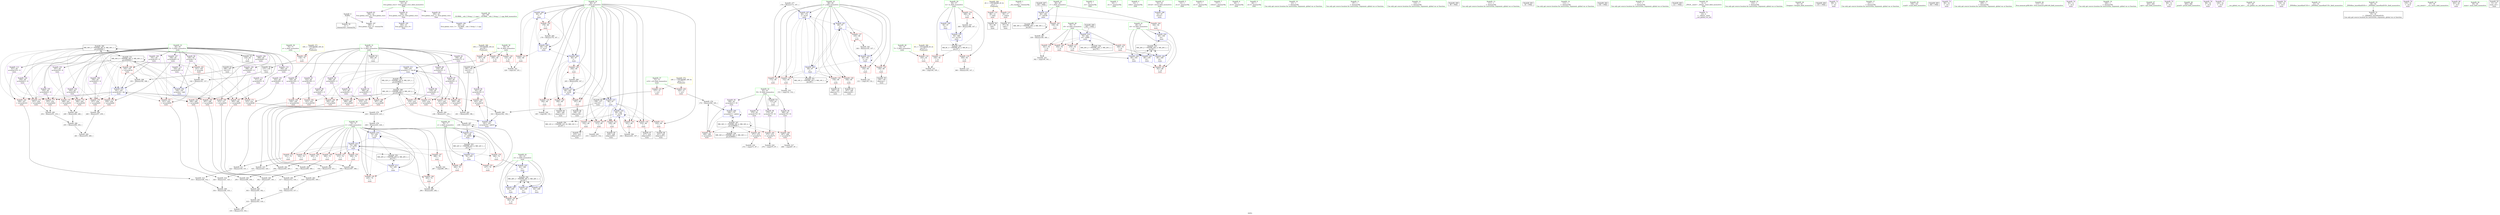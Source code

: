 digraph "SVFG" {
	label="SVFG";

	Node0x555be4233d40 [shape=record,color=grey,label="{NodeID: 0\nNullPtr}"];
	Node0x555be4233d40 -> Node0x555be425a7b0[style=solid];
	Node0x555be4233d40 -> Node0x555be425d240[style=solid];
	Node0x555be4283690 [shape=record,color=black,label="{NodeID: 360\nMR_36V_2 = PHI(MR_36V_6, MR_36V_1, )\npts\{650000 \}\n}"];
	Node0x555be4283690 -> Node0x555be4261870[style=dashed];
	Node0x555be4283690 -> Node0x555be4261ae0[style=dashed];
	Node0x555be4283690 -> Node0x555be4261d50[style=dashed];
	Node0x555be4283690 -> Node0x555be4261e20[style=dashed];
	Node0x555be4283690 -> Node0x555be4261ef0[style=dashed];
	Node0x555be4283690 -> Node0x555be4261fc0[style=dashed];
	Node0x555be4283690 -> Node0x555be4262090[style=dashed];
	Node0x555be4283690 -> Node0x555be4262160[style=dashed];
	Node0x555be4283690 -> Node0x555be42624a0[style=dashed];
	Node0x555be4283690 -> Node0x555be4262640[style=dashed];
	Node0x555be4283690 -> Node0x555be42627e0[style=dashed];
	Node0x555be4283690 -> Node0x555be4262980[style=dashed];
	Node0x555be4283690 -> Node0x555be4262b20[style=dashed];
	Node0x555be4283690 -> Node0x555be425cea0[style=dashed];
	Node0x555be4283690 -> Node0x555be425dd00[style=dashed];
	Node0x555be4283690 -> Node0x555be427a190[style=dashed];
	Node0x555be4283690 -> Node0x555be4283690[style=dashed];
	Node0x555be4269050 [shape=record,color=grey,label="{NodeID: 277\n174 = Binary(173, 147, )\n}"];
	Node0x555be4269050 -> Node0x555be425da90[style=solid];
	Node0x555be425cf70 [shape=record,color=red,label="{NodeID: 194\n330\<--329\n\<--arrayidx104\nmain\n}"];
	Node0x555be425cf70 -> Node0x555be426c350[style=solid];
	Node0x555be425a220 [shape=record,color=purple,label="{NodeID: 111\n311\<--64\narrayidx93\<--X\nmain\n}"];
	Node0x555be425a220 -> Node0x555be4262980[style=solid];
	Node0x555be4238b30 [shape=record,color=green,label="{NodeID: 28\n54\<--55\nT\<--T_field_insensitive\nmain\n}"];
	Node0x555be4238b30 -> Node0x555be425ee30[style=solid];
	Node0x555be426ba50 [shape=record,color=grey,label="{NodeID: 305\n302 = Binary(297, 301, )\n}"];
	Node0x555be426ba50 -> Node0x555be4269650[style=solid];
	Node0x555be425e6c0 [shape=record,color=blue,label="{NodeID: 222\n74\<--284\nt\<--div77\nmain\n}"];
	Node0x555be425e6c0 -> Node0x555be4260760[style=dashed];
	Node0x555be425e6c0 -> Node0x555be4260830[style=dashed];
	Node0x555be425e6c0 -> Node0x555be4260900[style=dashed];
	Node0x555be425e6c0 -> Node0x555be42609d0[style=dashed];
	Node0x555be425e6c0 -> Node0x555be4260aa0[style=dashed];
	Node0x555be425e6c0 -> Node0x555be4260b70[style=dashed];
	Node0x555be425e6c0 -> Node0x555be4260c40[style=dashed];
	Node0x555be425e6c0 -> Node0x555be4260d10[style=dashed];
	Node0x555be425e6c0 -> Node0x555be4280e90[style=dashed];
	Node0x555be42600e0 [shape=record,color=red,label="{NodeID: 139\n159\<--68\n\<--j\nmain\n}"];
	Node0x555be42600e0 -> Node0x555be425b0d0[style=solid];
	Node0x555be425acc0 [shape=record,color=black,label="{NodeID: 56\n91\<--88\ncall\<--\nmain\n}"];
	Node0x555be42617a0 [shape=record,color=red,label="{NodeID: 167\n169\<--168\n\<--arrayidx21\nmain\n}"];
	Node0x555be42617a0 -> Node0x555be4268ed0[style=solid];
	Node0x555be425c410 [shape=record,color=purple,label="{NodeID: 84\n161\<--60\narrayidx18\<--V\nmain\n}"];
	Node0x555be425c410 -> Node0x555be42616d0[style=solid];
	Node0x555be425c410 -> Node0x555be425d8f0[style=solid];
	Node0x555be4237fb0 [shape=record,color=green,label="{NodeID: 1\n7\<--1\n__dso_handle\<--dummyObj\nGlob }"];
	Node0x555be42691d0 [shape=record,color=grey,label="{NodeID: 278\n226 = Binary(225, 224, )\n}"];
	Node0x555be42691d0 -> Node0x555be425e1e0[style=solid];
	Node0x555be425d040 [shape=record,color=blue,label="{NodeID: 195\n394\<--23\nllvm.global_ctors_0\<--\nGlob }"];
	Node0x555be425a2f0 [shape=record,color=purple,label="{NodeID: 112\n320\<--64\narrayidx99\<--X\nmain\n}"];
	Node0x555be425a2f0 -> Node0x555be4262b20[style=solid];
	Node0x555be4238c00 [shape=record,color=green,label="{NodeID: 29\n56\<--57\nts\<--ts_field_insensitive\nmain\n}"];
	Node0x555be4238c00 -> Node0x555be425ef00[style=solid];
	Node0x555be4238c00 -> Node0x555be425efd0[style=solid];
	Node0x555be4238c00 -> Node0x555be425f0a0[style=solid];
	Node0x555be4238c00 -> Node0x555be425d410[style=solid];
	Node0x555be4238c00 -> Node0x555be425ed40[style=solid];
	Node0x555be426bbd0 [shape=record,color=grey,label="{NodeID: 306\n242 = Binary(241, 147, )\n}"];
	Node0x555be426bbd0 -> Node0x555be425e380[style=solid];
	Node0x555be425e790 [shape=record,color=blue,label="{NodeID: 223\n84\<--336\nr\<--call109\nmain\n}"];
	Node0x555be425e790 -> Node0x555be4261460[style=dashed];
	Node0x555be425e790 -> Node0x555be4261530[style=dashed];
	Node0x555be425e790 -> Node0x555be4282790[style=dashed];
	Node0x555be42601b0 [shape=record,color=red,label="{NodeID: 140\n166\<--68\n\<--j\nmain\n}"];
	Node0x555be42601b0 -> Node0x555be425b1a0[style=solid];
	Node0x555be425ad90 [shape=record,color=black,label="{NodeID: 57\n97\<--94\ncall1\<--\nmain\n}"];
	Node0x555be4261870 [shape=record,color=red,label="{NodeID: 168\n192\<--191\n\<--arrayidx34\nmain\n}"];
	Node0x555be4261870 -> Node0x555be426bed0[style=solid];
	Node0x555be425c4e0 [shape=record,color=purple,label="{NodeID: 85\n199\<--60\narrayidx37\<--V\nmain\n}"];
	Node0x555be425c4e0 -> Node0x555be4261940[style=solid];
	Node0x555be425c4e0 -> Node0x555be425ddd0[style=solid];
	Node0x555be4233c20 [shape=record,color=green,label="{NodeID: 2\n8\<--1\n.str\<--dummyObj\nGlob }"];
	Node0x555be4269350 [shape=record,color=grey,label="{NodeID: 279\n224 = Binary(219, 223, )\n}"];
	Node0x555be4269350 -> Node0x555be42691d0[style=solid];
	Node0x555be425d140 [shape=record,color=blue,label="{NodeID: 196\n395\<--24\nllvm.global_ctors_1\<--_GLOBAL__sub_I_Ostap_1_1.cpp\nGlob }"];
	Node0x555be425a3c0 [shape=record,color=purple,label="{NodeID: 113\n327\<--64\narrayidx103\<--X\nmain\n}"];
	Node0x555be425a3c0 -> Node0x555be425cea0[style=solid];
	Node0x555be42588d0 [shape=record,color=green,label="{NodeID: 30\n58\<--59\nN\<--N_field_insensitive\nmain\n}"];
	Node0x555be42588d0 -> Node0x555be425f170[style=solid];
	Node0x555be42588d0 -> Node0x555be425f240[style=solid];
	Node0x555be42588d0 -> Node0x555be425f310[style=solid];
	Node0x555be426bd50 [shape=record,color=grey,label="{NodeID: 307\n369 = Binary(368, 147, )\n}"];
	Node0x555be426bd50 -> Node0x555be425ed40[style=solid];
	Node0x555be425e860 [shape=record,color=blue,label="{NodeID: 224\n80\<--344\nrd\<--\nmain\n}"];
	Node0x555be425e860 -> Node0x555be42612c0[style=dashed];
	Node0x555be425e860 -> Node0x555be4281d90[style=dashed];
	Node0x555be4260280 [shape=record,color=red,label="{NodeID: 141\n173\<--68\n\<--j\nmain\n}"];
	Node0x555be4260280 -> Node0x555be4269050[style=solid];
	Node0x555be425ae60 [shape=record,color=black,label="{NodeID: 58\n137\<--136\nconv\<--\nmain\n}"];
	Node0x555be425ae60 -> Node0x555be426b2d0[style=solid];
	Node0x555be4261940 [shape=record,color=red,label="{NodeID: 169\n200\<--199\n\<--arrayidx37\nmain\n}"];
	Node0x555be4261940 -> Node0x555be42697d0[style=solid];
	Node0x555be425c5b0 [shape=record,color=purple,label="{NodeID: 86\n218\<--60\narrayidx46\<--V\nmain\n}"];
	Node0x555be425c5b0 -> Node0x555be4261a10[style=solid];
	Node0x555be4238160 [shape=record,color=green,label="{NodeID: 3\n10\<--1\n.str.1\<--dummyObj\nGlob }"];
	Node0x555be42694d0 [shape=record,color=grey,label="{NodeID: 280\n284 = Binary(283, 282, )\n}"];
	Node0x555be42694d0 -> Node0x555be425e6c0[style=solid];
	Node0x555be425d240 [shape=record,color=blue, style = dotted,label="{NodeID: 197\n396\<--3\nllvm.global_ctors_2\<--dummyVal\nGlob }"];
	Node0x555be425a490 [shape=record,color=red,label="{NodeID: 114\n88\<--12\n\<--stdin\nmain\n}"];
	Node0x555be425a490 -> Node0x555be425acc0[style=solid];
	Node0x555be4258960 [shape=record,color=green,label="{NodeID: 31\n60\<--61\nV\<--V_field_insensitive\nmain\n}"];
	Node0x555be4258960 -> Node0x555be425a980[style=solid];
	Node0x555be4258960 -> Node0x555be425c410[style=solid];
	Node0x555be4258960 -> Node0x555be425c4e0[style=solid];
	Node0x555be4258960 -> Node0x555be425c5b0[style=solid];
	Node0x555be4258960 -> Node0x555be425c680[style=solid];
	Node0x555be4258960 -> Node0x555be425c750[style=solid];
	Node0x555be4258960 -> Node0x555be425c820[style=solid];
	Node0x555be4258960 -> Node0x555be425c8f0[style=solid];
	Node0x555be4258960 -> Node0x555be425c9c0[style=solid];
	Node0x555be4258960 -> Node0x555be425ca90[style=solid];
	Node0x555be4258960 -> Node0x555be425cb60[style=solid];
	Node0x555be4258960 -> Node0x555be425cc30[style=solid];
	Node0x555be426bed0 [shape=record,color=grey,label="{NodeID: 308\n193 = Binary(192, 188, )\n}"];
	Node0x555be426bed0 -> Node0x555be425dd00[style=solid];
	Node0x555be425e930 [shape=record,color=blue,label="{NodeID: 225\n82\<--346\nrt\<--\nmain\n}"];
	Node0x555be425e930 -> Node0x555be4261390[style=dashed];
	Node0x555be425e930 -> Node0x555be4282290[style=dashed];
	Node0x555be4260350 [shape=record,color=red,label="{NodeID: 142\n136\<--70\n\<--a\nmain\n}"];
	Node0x555be4260350 -> Node0x555be425ae60[style=solid];
	Node0x555be425af30 [shape=record,color=black,label="{NodeID: 59\n139\<--138\nidxprom\<--\nmain\n}"];
	Node0x555be4261a10 [shape=record,color=red,label="{NodeID: 170\n219\<--218\n\<--arrayidx46\nmain\n}"];
	Node0x555be4261a10 -> Node0x555be4269350[style=solid];
	Node0x555be425c680 [shape=record,color=purple,label="{NodeID: 87\n230\<--60\narrayidx50\<--V\nmain\n}"];
	Node0x555be425c680 -> Node0x555be4261bb0[style=solid];
	Node0x555be42377e0 [shape=record,color=green,label="{NodeID: 4\n12\<--1\nstdin\<--dummyObj\nGlob }"];
	Node0x555be4284a90 [shape=record,color=yellow,style=double,label="{NodeID: 364\n2V_1 = ENCHI(MR_2V_0)\npts\{1 \}\nFun[main]}"];
	Node0x555be4284a90 -> Node0x555be425a490[style=dashed];
	Node0x555be4284a90 -> Node0x555be425a560[style=dashed];
	Node0x555be4269650 [shape=record,color=grey,label="{NodeID: 281\n303 = Binary(295, 302, )\n}"];
	Node0x555be4269650 -> Node0x555be426a550[style=solid];
	Node0x555be425d340 [shape=record,color=blue,label="{NodeID: 198\n52\<--87\nretval\<--\nmain\n}"];
	Node0x555be425a560 [shape=record,color=red,label="{NodeID: 115\n94\<--17\n\<--stdout\nmain\n}"];
	Node0x555be425a560 -> Node0x555be425ad90[style=solid];
	Node0x555be42589f0 [shape=record,color=green,label="{NodeID: 32\n62\<--63\nVI\<--VI_field_insensitive\nmain\n}"];
	Node0x555be42589f0 -> Node0x555be425aa50[style=solid];
	Node0x555be42589f0 -> Node0x555be425cd00[style=solid];
	Node0x555be42589f0 -> Node0x555be42595f0[style=solid];
	Node0x555be42589f0 -> Node0x555be42596c0[style=solid];
	Node0x555be42589f0 -> Node0x555be4259790[style=solid];
	Node0x555be426c050 [shape=record,color=grey,label="{NodeID: 309\n334 = Binary(326, 333, )\n}"];
	Node0x555be426c050 -> Node0x555be426c1d0[style=solid];
	Node0x555be425ea00 [shape=record,color=blue,label="{NodeID: 226\n80\<--349\nrd\<--\nmain\n}"];
	Node0x555be425ea00 -> Node0x555be42612c0[style=dashed];
	Node0x555be425ea00 -> Node0x555be4281d90[style=dashed];
	Node0x555be4260420 [shape=record,color=red,label="{NodeID: 143\n157\<--72\n\<--a14\nmain\n}"];
	Node0x555be4260420 -> Node0x555be425b000[style=solid];
	Node0x555be425b000 [shape=record,color=black,label="{NodeID: 60\n158\<--157\nconv16\<--\nmain\n}"];
	Node0x555be425b000 -> Node0x555be426afd0[style=solid];
	Node0x555be4261ae0 [shape=record,color=red,label="{NodeID: 171\n223\<--222\n\<--arrayidx48\nmain\n}"];
	Node0x555be4261ae0 -> Node0x555be4269350[style=solid];
	Node0x555be425c750 [shape=record,color=purple,label="{NodeID: 88\n234\<--60\narrayidx52\<--V\nmain\n}"];
	Node0x555be425c750 -> Node0x555be4261c80[style=solid];
	Node0x555be4237870 [shape=record,color=green,label="{NodeID: 5\n13\<--1\n.str.2\<--dummyObj\nGlob }"];
	Node0x555be42697d0 [shape=record,color=grey,label="{NodeID: 282\n201 = Binary(200, 196, )\n}"];
	Node0x555be42697d0 -> Node0x555be425ddd0[style=solid];
	Node0x555be425d410 [shape=record,color=blue,label="{NodeID: 199\n56\<--87\nts\<--\nmain\n}"];
	Node0x555be425d410 -> Node0x555be427ff90[style=dashed];
	Node0x555be425ee30 [shape=record,color=red,label="{NodeID: 116\n105\<--54\n\<--T\nmain\n}"];
	Node0x555be425ee30 -> Node0x555be426d550[style=solid];
	Node0x555be4258a80 [shape=record,color=green,label="{NodeID: 33\n64\<--65\nX\<--X_field_insensitive\nmain\n}"];
	Node0x555be4258a80 -> Node0x555be425ab20[style=solid];
	Node0x555be4258a80 -> Node0x555be4259860[style=solid];
	Node0x555be4258a80 -> Node0x555be4259930[style=solid];
	Node0x555be4258a80 -> Node0x555be4259a00[style=solid];
	Node0x555be4258a80 -> Node0x555be4259ad0[style=solid];
	Node0x555be4258a80 -> Node0x555be4259ba0[style=solid];
	Node0x555be4258a80 -> Node0x555be4259c70[style=solid];
	Node0x555be4258a80 -> Node0x555be4259d40[style=solid];
	Node0x555be4258a80 -> Node0x555be4259e10[style=solid];
	Node0x555be4258a80 -> Node0x555be4259ee0[style=solid];
	Node0x555be4258a80 -> Node0x555be4259fb0[style=solid];
	Node0x555be4258a80 -> Node0x555be425a080[style=solid];
	Node0x555be4258a80 -> Node0x555be425a150[style=solid];
	Node0x555be4258a80 -> Node0x555be425a220[style=solid];
	Node0x555be4258a80 -> Node0x555be425a2f0[style=solid];
	Node0x555be4258a80 -> Node0x555be425a3c0[style=solid];
	Node0x555be426c1d0 [shape=record,color=grey,label="{NodeID: 310\n335 = Binary(319, 334, )\n}"];
	Node0x555be425ead0 [shape=record,color=blue,label="{NodeID: 227\n82\<--209\nrt\<--\nmain\n}"];
	Node0x555be425ead0 -> Node0x555be4261390[style=dashed];
	Node0x555be425ead0 -> Node0x555be4282290[style=dashed];
	Node0x555be42604f0 [shape=record,color=red,label="{NodeID: 144\n165\<--72\n\<--a14\nmain\n}"];
	Node0x555be42604f0 -> Node0x555be4268ed0[style=solid];
	Node0x555be425b0d0 [shape=record,color=black,label="{NodeID: 61\n160\<--159\nidxprom17\<--\nmain\n}"];
	Node0x555be4261bb0 [shape=record,color=red,label="{NodeID: 172\n231\<--230\n\<--arrayidx50\nmain\n}"];
	Node0x555be4261bb0 -> Node0x555be426b150[style=solid];
	Node0x555be425c820 [shape=record,color=purple,label="{NodeID: 89\n291\<--60\narrayidx81\<--V\nmain\n}"];
	Node0x555be425c820 -> Node0x555be4262570[style=solid];
	Node0x555be4237900 [shape=record,color=green,label="{NodeID: 6\n15\<--1\n.str.3\<--dummyObj\nGlob }"];
	Node0x555be4285690 [shape=record,color=yellow,style=double,label="{NodeID: 366\n6V_1 = ENCHI(MR_6V_0)\npts\{55 \}\nFun[main]}"];
	Node0x555be4285690 -> Node0x555be425ee30[style=dashed];
	Node0x555be4269950 [shape=record,color=grey,label="{NodeID: 283\n310 = Binary(305, 309, )\n}"];
	Node0x555be4269950 -> Node0x555be426a850[style=solid];
	Node0x555be425d4e0 [shape=record,color=blue,label="{NodeID: 200\n66\<--87\ni\<--\nmain\n}"];
	Node0x555be425d4e0 -> Node0x555be425f3e0[style=dashed];
	Node0x555be425d4e0 -> Node0x555be425f4b0[style=dashed];
	Node0x555be425d4e0 -> Node0x555be425db60[style=dashed];
	Node0x555be425d4e0 -> Node0x555be425dc30[style=dashed];
	Node0x555be425ef00 [shape=record,color=red,label="{NodeID: 117\n104\<--56\n\<--ts\nmain\n}"];
	Node0x555be425ef00 -> Node0x555be426d550[style=solid];
	Node0x555be4258b10 [shape=record,color=green,label="{NodeID: 34\n66\<--67\ni\<--i_field_insensitive\nmain\n}"];
	Node0x555be4258b10 -> Node0x555be425f3e0[style=solid];
	Node0x555be4258b10 -> Node0x555be425f4b0[style=solid];
	Node0x555be4258b10 -> Node0x555be425f580[style=solid];
	Node0x555be4258b10 -> Node0x555be425f650[style=solid];
	Node0x555be4258b10 -> Node0x555be425f720[style=solid];
	Node0x555be4258b10 -> Node0x555be425f7f0[style=solid];
	Node0x555be4258b10 -> Node0x555be425f8c0[style=solid];
	Node0x555be4258b10 -> Node0x555be425f990[style=solid];
	Node0x555be4258b10 -> Node0x555be425fa60[style=solid];
	Node0x555be4258b10 -> Node0x555be425fb30[style=solid];
	Node0x555be4258b10 -> Node0x555be425fc00[style=solid];
	Node0x555be4258b10 -> Node0x555be425fcd0[style=solid];
	Node0x555be4258b10 -> Node0x555be425d4e0[style=solid];
	Node0x555be4258b10 -> Node0x555be425db60[style=solid];
	Node0x555be4258b10 -> Node0x555be425dc30[style=solid];
	Node0x555be4258b10 -> Node0x555be425dea0[style=solid];
	Node0x555be4258b10 -> Node0x555be425e110[style=solid];
	Node0x555be4258b10 -> Node0x555be425e380[style=solid];
	Node0x555be426c350 [shape=record,color=grey,label="{NodeID: 311\n332 = Binary(330, 331, )\n}"];
	Node0x555be426c350 -> Node0x555be426c4d0[style=solid];
	Node0x555be425eba0 [shape=record,color=blue,label="{NodeID: 228\n80\<--354\nrd\<--\nmain\n}"];
	Node0x555be425eba0 -> Node0x555be42612c0[style=dashed];
	Node0x555be425eba0 -> Node0x555be4281d90[style=dashed];
	Node0x555be42605c0 [shape=record,color=red,label="{NodeID: 145\n225\<--74\n\<--t\nmain\n}"];
	Node0x555be42605c0 -> Node0x555be42691d0[style=solid];
	Node0x555be425b1a0 [shape=record,color=black,label="{NodeID: 62\n167\<--166\nidxprom20\<--\nmain\n}"];
	Node0x555be4261c80 [shape=record,color=red,label="{NodeID: 173\n235\<--234\n\<--arrayidx52\nmain\n}"];
	Node0x555be4261c80 -> Node0x555be426b150[style=solid];
	Node0x555be425c8f0 [shape=record,color=purple,label="{NodeID: 90\n298\<--60\narrayidx85\<--V\nmain\n}"];
	Node0x555be425c8f0 -> Node0x555be4262710[style=solid];
	Node0x555be4237990 [shape=record,color=green,label="{NodeID: 7\n17\<--1\nstdout\<--dummyObj\nGlob }"];
	Node0x555be4269ad0 [shape=record,color=grey,label="{NodeID: 284\n179 = Binary(178, 147, )\n}"];
	Node0x555be4269ad0 -> Node0x555be425db60[style=solid];
	Node0x555be425d5b0 [shape=record,color=blue,label="{NodeID: 201\n68\<--87\nj\<--\nmain\n}"];
	Node0x555be425d5b0 -> Node0x555be425fda0[style=dashed];
	Node0x555be425d5b0 -> Node0x555be425fe70[style=dashed];
	Node0x555be425d5b0 -> Node0x555be425ff40[style=dashed];
	Node0x555be425d5b0 -> Node0x555be425d750[style=dashed];
	Node0x555be425d5b0 -> Node0x555be425d820[style=dashed];
	Node0x555be425efd0 [shape=record,color=red,label="{NodeID: 118\n359\<--56\n\<--ts\nmain\n}"];
	Node0x555be425efd0 -> Node0x555be426c650[style=solid];
	Node0x555be4258ba0 [shape=record,color=green,label="{NodeID: 35\n68\<--69\nj\<--j_field_insensitive\nmain\n}"];
	Node0x555be4258ba0 -> Node0x555be425fda0[style=solid];
	Node0x555be4258ba0 -> Node0x555be425fe70[style=solid];
	Node0x555be4258ba0 -> Node0x555be425ff40[style=solid];
	Node0x555be4258ba0 -> Node0x555be4260010[style=solid];
	Node0x555be4258ba0 -> Node0x555be42600e0[style=solid];
	Node0x555be4258ba0 -> Node0x555be42601b0[style=solid];
	Node0x555be4258ba0 -> Node0x555be4260280[style=solid];
	Node0x555be4258ba0 -> Node0x555be425d5b0[style=solid];
	Node0x555be4258ba0 -> Node0x555be425d750[style=solid];
	Node0x555be4258ba0 -> Node0x555be425d820[style=solid];
	Node0x555be4258ba0 -> Node0x555be425da90[style=solid];
	Node0x555be426c4d0 [shape=record,color=grey,label="{NodeID: 312\n333 = Binary(328, 332, )\n}"];
	Node0x555be426c4d0 -> Node0x555be426c050[style=solid];
	Node0x555be425ec70 [shape=record,color=blue,label="{NodeID: 229\n82\<--209\nrt\<--\nmain\n}"];
	Node0x555be425ec70 -> Node0x555be4261390[style=dashed];
	Node0x555be425ec70 -> Node0x555be4282290[style=dashed];
	Node0x555be4260690 [shape=record,color=red,label="{NodeID: 146\n283\<--74\n\<--t\nmain\n}"];
	Node0x555be4260690 -> Node0x555be42694d0[style=solid];
	Node0x555be425b270 [shape=record,color=black,label="{NodeID: 63\n188\<--187\nconv32\<--\nmain\n}"];
	Node0x555be425b270 -> Node0x555be426bed0[style=solid];
	Node0x555be4261d50 [shape=record,color=red,label="{NodeID: 174\n246\<--245\n\<--arrayidx58\nmain\n}"];
	Node0x555be4261d50 -> Node0x555be426a3d0[style=solid];
	Node0x555be425c9c0 [shape=record,color=purple,label="{NodeID: 91\n306\<--60\narrayidx90\<--V\nmain\n}"];
	Node0x555be425c9c0 -> Node0x555be42628b0[style=solid];
	Node0x555be4237a20 [shape=record,color=green,label="{NodeID: 8\n18\<--1\n.str.4\<--dummyObj\nGlob }"];
	Node0x555be4285850 [shape=record,color=yellow,style=double,label="{NodeID: 368\n10V_1 = ENCHI(MR_10V_0)\npts\{59 \}\nFun[main]}"];
	Node0x555be4285850 -> Node0x555be425f170[style=dashed];
	Node0x555be4285850 -> Node0x555be425f240[style=dashed];
	Node0x555be4285850 -> Node0x555be425f310[style=dashed];
	Node0x555be4269c50 [shape=record,color=grey,label="{NodeID: 285\n254 = Binary(251, 253, )\n}"];
	Node0x555be4269c50 -> Node0x555be4269dd0[style=solid];
	Node0x555be425d680 [shape=record,color=blue,label="{NodeID: 202\n140\<--142\narrayidx\<--add\nmain\n}"];
	Node0x555be425d680 -> Node0x555be427a190[style=dashed];
	Node0x555be425f0a0 [shape=record,color=red,label="{NodeID: 119\n368\<--56\n\<--ts\nmain\n}"];
	Node0x555be425f0a0 -> Node0x555be426bd50[style=solid];
	Node0x555be4258c30 [shape=record,color=green,label="{NodeID: 36\n70\<--71\na\<--a_field_insensitive\nmain\n}"];
	Node0x555be4258c30 -> Node0x555be4260350[style=solid];
	Node0x555be426c650 [shape=record,color=grey,label="{NodeID: 313\n360 = Binary(359, 147, )\n}"];
	Node0x555be425ed40 [shape=record,color=blue,label="{NodeID: 230\n56\<--369\nts\<--inc120\nmain\n}"];
	Node0x555be425ed40 -> Node0x555be427ff90[style=dashed];
	Node0x555be4260760 [shape=record,color=red,label="{NodeID: 147\n286\<--74\n\<--t\nmain\n}"];
	Node0x555be4260760 -> Node0x555be426d6d0[style=solid];
	Node0x555be425b340 [shape=record,color=black,label="{NodeID: 64\n190\<--189\nidxprom33\<--\nmain\n}"];
	Node0x555be4261e20 [shape=record,color=red,label="{NodeID: 175\n248\<--247\n\<--arrayidx59\nmain\n}"];
	Node0x555be4261e20 -> Node0x555be426a3d0[style=solid];
	Node0x555be425ca90 [shape=record,color=purple,label="{NodeID: 92\n313\<--60\narrayidx94\<--V\nmain\n}"];
	Node0x555be425ca90 -> Node0x555be4262a50[style=solid];
	Node0x555be4239670 [shape=record,color=green,label="{NodeID: 9\n20\<--1\n.str.5\<--dummyObj\nGlob }"];
	Node0x555be4269dd0 [shape=record,color=grey,label="{NodeID: 286\n255 = Binary(249, 254, )\n}"];
	Node0x555be4269dd0 -> Node0x555be426a6d0[style=solid];
	Node0x555be425d750 [shape=record,color=blue,label="{NodeID: 203\n68\<--146\nj\<--inc\nmain\n}"];
	Node0x555be425d750 -> Node0x555be425fda0[style=dashed];
	Node0x555be425d750 -> Node0x555be425fe70[style=dashed];
	Node0x555be425d750 -> Node0x555be425ff40[style=dashed];
	Node0x555be425d750 -> Node0x555be425d750[style=dashed];
	Node0x555be425d750 -> Node0x555be425d820[style=dashed];
	Node0x555be425f170 [shape=record,color=red,label="{NodeID: 120\n125\<--58\n\<--N\nmain\n}"];
	Node0x555be425f170 -> Node0x555be426d3d0[style=solid];
	Node0x555be4258d00 [shape=record,color=green,label="{NodeID: 37\n72\<--73\na14\<--a14_field_insensitive\nmain\n}"];
	Node0x555be4258d00 -> Node0x555be4260420[style=solid];
	Node0x555be4258d00 -> Node0x555be42604f0[style=solid];
	Node0x555be426c7d0 [shape=record,color=grey,label="{NodeID: 314\n326 = Binary(321, 325, )\n}"];
	Node0x555be426c7d0 -> Node0x555be426c050[style=solid];
	Node0x555be4260830 [shape=record,color=red,label="{NodeID: 148\n293\<--74\n\<--t\nmain\n}"];
	Node0x555be4260830 -> Node0x555be426b5d0[style=solid];
	Node0x555be425b410 [shape=record,color=black,label="{NodeID: 65\n196\<--195\nconv35\<--\nmain\n}"];
	Node0x555be425b410 -> Node0x555be42697d0[style=solid];
	Node0x555be4261ef0 [shape=record,color=red,label="{NodeID: 176\n251\<--250\n\<--arrayidx61\nmain\n}"];
	Node0x555be4261ef0 -> Node0x555be4269c50[style=solid];
	Node0x555be425cb60 [shape=record,color=purple,label="{NodeID: 93\n322\<--60\narrayidx100\<--V\nmain\n}"];
	Node0x555be425cb60 -> Node0x555be425cdd0[style=solid];
	Node0x555be4239700 [shape=record,color=green,label="{NodeID: 10\n23\<--1\n\<--dummyObj\nCan only get source location for instruction, argument, global var or function.}"];
	Node0x555be4269f50 [shape=record,color=grey,label="{NodeID: 287\n339 = Binary(338, 340, )\n}"];
	Node0x555be4269f50 -> Node0x555be426d850[style=solid];
	Node0x555be425d820 [shape=record,color=blue,label="{NodeID: 204\n68\<--87\nj\<--\nmain\n}"];
	Node0x555be425d820 -> Node0x555be4260010[style=dashed];
	Node0x555be425d820 -> Node0x555be42600e0[style=dashed];
	Node0x555be425d820 -> Node0x555be42601b0[style=dashed];
	Node0x555be425d820 -> Node0x555be4260280[style=dashed];
	Node0x555be425d820 -> Node0x555be425d5b0[style=dashed];
	Node0x555be425d820 -> Node0x555be425da90[style=dashed];
	Node0x555be425d820 -> Node0x555be4280990[style=dashed];
	Node0x555be425f240 [shape=record,color=red,label="{NodeID: 121\n187\<--58\n\<--N\nmain\n}"];
	Node0x555be425f240 -> Node0x555be425b270[style=solid];
	Node0x555be4258dd0 [shape=record,color=green,label="{NodeID: 38\n74\<--75\nt\<--t_field_insensitive\nmain\n}"];
	Node0x555be4258dd0 -> Node0x555be42605c0[style=solid];
	Node0x555be4258dd0 -> Node0x555be4260690[style=solid];
	Node0x555be4258dd0 -> Node0x555be4260760[style=solid];
	Node0x555be4258dd0 -> Node0x555be4260830[style=solid];
	Node0x555be4258dd0 -> Node0x555be4260900[style=solid];
	Node0x555be4258dd0 -> Node0x555be42609d0[style=solid];
	Node0x555be4258dd0 -> Node0x555be4260aa0[style=solid];
	Node0x555be4258dd0 -> Node0x555be4260b70[style=solid];
	Node0x555be4258dd0 -> Node0x555be4260c40[style=solid];
	Node0x555be4258dd0 -> Node0x555be4260d10[style=solid];
	Node0x555be4258dd0 -> Node0x555be425df70[style=solid];
	Node0x555be4258dd0 -> Node0x555be425e1e0[style=solid];
	Node0x555be4258dd0 -> Node0x555be425e6c0[style=solid];
	Node0x555be426c950 [shape=record,color=grey,label="{NodeID: 315\n325 = Binary(323, 324, )\n}"];
	Node0x555be426c950 -> Node0x555be426c7d0[style=solid];
	Node0x555be4260900 [shape=record,color=red,label="{NodeID: 149\n300\<--74\n\<--t\nmain\n}"];
	Node0x555be4260900 -> Node0x555be426b8d0[style=solid];
	Node0x555be425b4e0 [shape=record,color=black,label="{NodeID: 66\n198\<--197\nidxprom36\<--\nmain\n}"];
	Node0x555be4261fc0 [shape=record,color=red,label="{NodeID: 177\n253\<--252\n\<--arrayidx62\nmain\n}"];
	Node0x555be4261fc0 -> Node0x555be4269c50[style=solid];
	Node0x555be425cc30 [shape=record,color=purple,label="{NodeID: 94\n329\<--60\narrayidx104\<--V\nmain\n}"];
	Node0x555be425cc30 -> Node0x555be425cf70[style=solid];
	Node0x555be42397d0 [shape=record,color=green,label="{NodeID: 11\n87\<--1\n\<--dummyObj\nCan only get source location for instruction, argument, global var or function.}"];
	Node0x555be4285af0 [shape=record,color=yellow,style=double,label="{NodeID: 371\n16V_1 = ENCHI(MR_16V_0)\npts\{71 \}\nFun[main]}"];
	Node0x555be4285af0 -> Node0x555be4260350[style=dashed];
	Node0x555be426a0d0 [shape=record,color=grey,label="{NodeID: 288\n309 = Binary(307, 308, )\n}"];
	Node0x555be426a0d0 -> Node0x555be4269950[style=solid];
	Node0x555be425d8f0 [shape=record,color=blue,label="{NodeID: 205\n161\<--163\narrayidx18\<--add19\nmain\n}"];
	Node0x555be425d8f0 -> Node0x555be42616d0[style=dashed];
	Node0x555be425d8f0 -> Node0x555be425d8f0[style=dashed];
	Node0x555be425d8f0 -> Node0x555be427f090[style=dashed];
	Node0x555be425f310 [shape=record,color=red,label="{NodeID: 122\n195\<--58\n\<--N\nmain\n}"];
	Node0x555be425f310 -> Node0x555be425b410[style=solid];
	Node0x555be4258ea0 [shape=record,color=green,label="{NodeID: 39\n76\<--77\nz\<--z_field_insensitive\nmain\n}"];
	Node0x555be4258ea0 -> Node0x555be4260de0[style=solid];
	Node0x555be4258ea0 -> Node0x555be4260eb0[style=solid];
	Node0x555be4258ea0 -> Node0x555be425e040[style=solid];
	Node0x555be4258ea0 -> Node0x555be425e2b0[style=solid];
	Node0x555be426cad0 [shape=record,color=grey,label="{NodeID: 316\n272 = cmp(271, 87, )\n}"];
	Node0x555be42609d0 [shape=record,color=red,label="{NodeID: 150\n308\<--74\n\<--t\nmain\n}"];
	Node0x555be42609d0 -> Node0x555be426a0d0[style=solid];
	Node0x555be425b5b0 [shape=record,color=black,label="{NodeID: 67\n217\<--216\nidxprom45\<--\nmain\n}"];
	Node0x555be4262090 [shape=record,color=red,label="{NodeID: 178\n257\<--256\n\<--arrayidx65\nmain\n}"];
	Node0x555be4262090 -> Node0x555be426a9d0[style=solid];
	Node0x555be425cd00 [shape=record,color=purple,label="{NodeID: 95\n168\<--62\narrayidx21\<--VI\nmain\n}"];
	Node0x555be425cd00 -> Node0x555be42617a0[style=solid];
	Node0x555be425cd00 -> Node0x555be425d9c0[style=solid];
	Node0x555be42398a0 [shape=record,color=green,label="{NodeID: 12\n110\<--1\n\<--dummyObj\nCan only get source location for instruction, argument, global var or function.}"];
	Node0x555be4285bd0 [shape=record,color=yellow,style=double,label="{NodeID: 372\n18V_1 = ENCHI(MR_18V_0)\npts\{73 \}\nFun[main]}"];
	Node0x555be4285bd0 -> Node0x555be4260420[style=dashed];
	Node0x555be4285bd0 -> Node0x555be42604f0[style=dashed];
	Node0x555be426a250 [shape=record,color=grey,label="{NodeID: 289\n205 = Binary(204, 147, )\n}"];
	Node0x555be426a250 -> Node0x555be425dea0[style=solid];
	Node0x555be425d9c0 [shape=record,color=blue,label="{NodeID: 206\n168\<--170\narrayidx21\<--add22\nmain\n}"];
	Node0x555be425d9c0 -> Node0x555be42617a0[style=dashed];
	Node0x555be425d9c0 -> Node0x555be425d9c0[style=dashed];
	Node0x555be425d9c0 -> Node0x555be427f590[style=dashed];
	Node0x555be425f3e0 [shape=record,color=red,label="{NodeID: 123\n124\<--66\n\<--i\nmain\n}"];
	Node0x555be425f3e0 -> Node0x555be426d3d0[style=solid];
	Node0x555be4258f70 [shape=record,color=green,label="{NodeID: 40\n78\<--79\nr0\<--r0_field_insensitive\nmain\n}"];
	Node0x555be4258f70 -> Node0x555be4260f80[style=solid];
	Node0x555be4258f70 -> Node0x555be4261050[style=solid];
	Node0x555be4258f70 -> Node0x555be4261120[style=solid];
	Node0x555be4258f70 -> Node0x555be42611f0[style=solid];
	Node0x555be4258f70 -> Node0x555be425e450[style=solid];
	Node0x555be4298f70 [shape=record,color=black,label="{NodeID: 400\n99 = PHI()\n}"];
	Node0x555be426cc50 [shape=record,color=grey,label="{NodeID: 317\n268 = cmp(267, 87, )\n}"];
	Node0x555be4260aa0 [shape=record,color=red,label="{NodeID: 151\n315\<--74\n\<--t\nmain\n}"];
	Node0x555be4260aa0 -> Node0x555be426acd0[style=solid];
	Node0x555be425b680 [shape=record,color=black,label="{NodeID: 68\n221\<--220\nidxprom47\<--\nmain\n}"];
	Node0x555be4262160 [shape=record,color=red,label="{NodeID: 179\n259\<--258\n\<--arrayidx66\nmain\n}"];
	Node0x555be4262160 -> Node0x555be426a9d0[style=solid];
	Node0x555be42595f0 [shape=record,color=purple,label="{NodeID: 96\n266\<--62\narrayidx70\<--VI\nmain\n}"];
	Node0x555be42595f0 -> Node0x555be4262230[style=solid];
	Node0x555be4238e60 [shape=record,color=green,label="{NodeID: 13\n111\<--1\n\<--dummyObj\nCan only get source location for instruction, argument, global var or function.}"];
	Node0x555be426a3d0 [shape=record,color=grey,label="{NodeID: 290\n249 = Binary(246, 248, )\n}"];
	Node0x555be426a3d0 -> Node0x555be4269dd0[style=solid];
	Node0x555be425da90 [shape=record,color=blue,label="{NodeID: 207\n68\<--174\nj\<--inc24\nmain\n}"];
	Node0x555be425da90 -> Node0x555be4260010[style=dashed];
	Node0x555be425da90 -> Node0x555be42600e0[style=dashed];
	Node0x555be425da90 -> Node0x555be42601b0[style=dashed];
	Node0x555be425da90 -> Node0x555be4260280[style=dashed];
	Node0x555be425da90 -> Node0x555be425d5b0[style=dashed];
	Node0x555be425da90 -> Node0x555be425da90[style=dashed];
	Node0x555be425da90 -> Node0x555be4280990[style=dashed];
	Node0x555be425f4b0 [shape=record,color=red,label="{NodeID: 124\n178\<--66\n\<--i\nmain\n}"];
	Node0x555be425f4b0 -> Node0x555be4269ad0[style=solid];
	Node0x555be4259040 [shape=record,color=green,label="{NodeID: 41\n80\<--81\nrd\<--rd_field_insensitive\nmain\n}"];
	Node0x555be4259040 -> Node0x555be42612c0[style=solid];
	Node0x555be4259040 -> Node0x555be425e520[style=solid];
	Node0x555be4259040 -> Node0x555be425e860[style=solid];
	Node0x555be4259040 -> Node0x555be425ea00[style=solid];
	Node0x555be4259040 -> Node0x555be425eba0[style=solid];
	Node0x555be4299430 [shape=record,color=black,label="{NodeID: 401\n34 = PHI()\n}"];
	Node0x555be426cdd0 [shape=record,color=grey,label="{NodeID: 318\n276 = cmp(275, 87, )\n}"];
	Node0x555be4260b70 [shape=record,color=red,label="{NodeID: 152\n324\<--74\n\<--t\nmain\n}"];
	Node0x555be4260b70 -> Node0x555be426c950[style=solid];
	Node0x555be425b750 [shape=record,color=black,label="{NodeID: 69\n229\<--228\nidxprom49\<--\nmain\n}"];
	Node0x555be427f090 [shape=record,color=black,label="{NodeID: 346\nMR_32V_3 = PHI(MR_32V_4, MR_32V_2, )\npts\{610000 \}\n}"];
	Node0x555be427f090 -> Node0x555be42616d0[style=dashed];
	Node0x555be427f090 -> Node0x555be4261940[style=dashed];
	Node0x555be427f090 -> Node0x555be4261a10[style=dashed];
	Node0x555be427f090 -> Node0x555be4261bb0[style=dashed];
	Node0x555be427f090 -> Node0x555be4261c80[style=dashed];
	Node0x555be427f090 -> Node0x555be4262570[style=dashed];
	Node0x555be427f090 -> Node0x555be4262710[style=dashed];
	Node0x555be427f090 -> Node0x555be42628b0[style=dashed];
	Node0x555be427f090 -> Node0x555be4262a50[style=dashed];
	Node0x555be427f090 -> Node0x555be425cdd0[style=dashed];
	Node0x555be427f090 -> Node0x555be425cf70[style=dashed];
	Node0x555be427f090 -> Node0x555be425d8f0[style=dashed];
	Node0x555be427f090 -> Node0x555be425ddd0[style=dashed];
	Node0x555be427f090 -> Node0x555be427f090[style=dashed];
	Node0x555be427f090 -> Node0x555be4282c90[style=dashed];
	Node0x555be4262230 [shape=record,color=red,label="{NodeID: 180\n267\<--266\n\<--arrayidx70\nmain\n}"];
	Node0x555be4262230 -> Node0x555be426cc50[style=solid];
	Node0x555be42596c0 [shape=record,color=purple,label="{NodeID: 97\n270\<--62\narrayidx72\<--VI\nmain\n}"];
	Node0x555be42596c0 -> Node0x555be4262300[style=solid];
	Node0x555be4238f30 [shape=record,color=green,label="{NodeID: 14\n112\<--1\n\<--dummyObj\nCan only get source location for instruction, argument, global var or function.}"];
	Node0x555be426a550 [shape=record,color=grey,label="{NodeID: 291\n319 = Binary(303, 318, )\n}"];
	Node0x555be426a550 -> Node0x555be426c1d0[style=solid];
	Node0x555be425db60 [shape=record,color=blue,label="{NodeID: 208\n66\<--179\ni\<--inc27\nmain\n}"];
	Node0x555be425db60 -> Node0x555be425f3e0[style=dashed];
	Node0x555be425db60 -> Node0x555be425f4b0[style=dashed];
	Node0x555be425db60 -> Node0x555be425db60[style=dashed];
	Node0x555be425db60 -> Node0x555be425dc30[style=dashed];
	Node0x555be425f580 [shape=record,color=red,label="{NodeID: 125\n184\<--66\n\<--i\nmain\n}"];
	Node0x555be425f580 -> Node0x555be426d9d0[style=solid];
	Node0x555be4259110 [shape=record,color=green,label="{NodeID: 42\n82\<--83\nrt\<--rt_field_insensitive\nmain\n}"];
	Node0x555be4259110 -> Node0x555be4261390[style=solid];
	Node0x555be4259110 -> Node0x555be425e5f0[style=solid];
	Node0x555be4259110 -> Node0x555be425e930[style=solid];
	Node0x555be4259110 -> Node0x555be425ead0[style=solid];
	Node0x555be4259110 -> Node0x555be425ec70[style=solid];
	Node0x555be4299530 [shape=record,color=black,label="{NodeID: 402\n156 = PHI()\n}"];
	Node0x555be426cf50 [shape=record,color=grey,label="{NodeID: 319\n153 = cmp(152, 132, )\n}"];
	Node0x555be4260c40 [shape=record,color=red,label="{NodeID: 153\n331\<--74\n\<--t\nmain\n}"];
	Node0x555be4260c40 -> Node0x555be426c350[style=solid];
	Node0x555be425b820 [shape=record,color=black,label="{NodeID: 70\n233\<--232\nidxprom51\<--\nmain\n}"];
	Node0x555be427f590 [shape=record,color=black,label="{NodeID: 347\nMR_34V_3 = PHI(MR_34V_4, MR_34V_2, )\npts\{630000 \}\n}"];
	Node0x555be427f590 -> Node0x555be42617a0[style=dashed];
	Node0x555be427f590 -> Node0x555be4262230[style=dashed];
	Node0x555be427f590 -> Node0x555be4262300[style=dashed];
	Node0x555be427f590 -> Node0x555be42623d0[style=dashed];
	Node0x555be427f590 -> Node0x555be425d9c0[style=dashed];
	Node0x555be427f590 -> Node0x555be427f590[style=dashed];
	Node0x555be427f590 -> Node0x555be4283190[style=dashed];
	Node0x555be4262300 [shape=record,color=red,label="{NodeID: 181\n271\<--270\n\<--arrayidx72\nmain\n}"];
	Node0x555be4262300 -> Node0x555be426cad0[style=solid];
	Node0x555be4259790 [shape=record,color=purple,label="{NodeID: 98\n274\<--62\narrayidx75\<--VI\nmain\n}"];
	Node0x555be4259790 -> Node0x555be42623d0[style=solid];
	Node0x555be4239000 [shape=record,color=green,label="{NodeID: 15\n117\<--1\n\<--dummyObj\nCan only get source location for instruction, argument, global var or function.}"];
	Node0x555be426a6d0 [shape=record,color=grey,label="{NodeID: 292\n261 = Binary(255, 260, )\n}"];
	Node0x555be425dc30 [shape=record,color=blue,label="{NodeID: 209\n66\<--87\ni\<--\nmain\n}"];
	Node0x555be425dc30 -> Node0x555be425f580[style=dashed];
	Node0x555be425dc30 -> Node0x555be425f650[style=dashed];
	Node0x555be425dc30 -> Node0x555be425f720[style=dashed];
	Node0x555be425dc30 -> Node0x555be425f7f0[style=dashed];
	Node0x555be425dc30 -> Node0x555be425dea0[style=dashed];
	Node0x555be425dc30 -> Node0x555be425e110[style=dashed];
	Node0x555be425f650 [shape=record,color=red,label="{NodeID: 126\n189\<--66\n\<--i\nmain\n}"];
	Node0x555be425f650 -> Node0x555be425b340[style=solid];
	Node0x555be42591e0 [shape=record,color=green,label="{NodeID: 43\n84\<--85\nr\<--r_field_insensitive\nmain\n}"];
	Node0x555be42591e0 -> Node0x555be4261460[style=solid];
	Node0x555be42591e0 -> Node0x555be4261530[style=solid];
	Node0x555be42591e0 -> Node0x555be425e790[style=solid];
	Node0x555be4299630 [shape=record,color=black,label="{NodeID: 403\n121 = PHI()\n}"];
	Node0x555be426d0d0 [shape=record,color=grey,label="{NodeID: 320\n214 = cmp(213, 132, )\n}"];
	Node0x555be4260d10 [shape=record,color=red,label="{NodeID: 154\n346\<--74\n\<--t\nmain\n}"];
	Node0x555be4260d10 -> Node0x555be425e930[style=solid];
	Node0x555be425b8f0 [shape=record,color=purple,label="{NodeID: 71\n33\<--4\n\<--_ZStL8__ioinit\n__cxx_global_var_init\n}"];
	Node0x555be42623d0 [shape=record,color=red,label="{NodeID: 182\n275\<--274\n\<--arrayidx75\nmain\n}"];
	Node0x555be42623d0 -> Node0x555be426cdd0[style=solid];
	Node0x555be4259860 [shape=record,color=purple,label="{NodeID: 99\n140\<--64\narrayidx\<--X\nmain\n}"];
	Node0x555be4259860 -> Node0x555be4261600[style=solid];
	Node0x555be4259860 -> Node0x555be425d680[style=solid];
	Node0x555be42390d0 [shape=record,color=green,label="{NodeID: 16\n132\<--1\n\<--dummyObj\nCan only get source location for instruction, argument, global var or function.}"];
	Node0x555be426a850 [shape=record,color=grey,label="{NodeID: 293\n318 = Binary(310, 317, )\n}"];
	Node0x555be426a850 -> Node0x555be426a550[style=solid];
	Node0x555be425dd00 [shape=record,color=blue,label="{NodeID: 210\n191\<--193\narrayidx34\<--div\nmain\n}"];
	Node0x555be425dd00 -> Node0x555be4261870[style=dashed];
	Node0x555be425dd00 -> Node0x555be4261ae0[style=dashed];
	Node0x555be425dd00 -> Node0x555be4261d50[style=dashed];
	Node0x555be425dd00 -> Node0x555be4261e20[style=dashed];
	Node0x555be425dd00 -> Node0x555be4261ef0[style=dashed];
	Node0x555be425dd00 -> Node0x555be4261fc0[style=dashed];
	Node0x555be425dd00 -> Node0x555be4262090[style=dashed];
	Node0x555be425dd00 -> Node0x555be4262160[style=dashed];
	Node0x555be425dd00 -> Node0x555be42624a0[style=dashed];
	Node0x555be425dd00 -> Node0x555be4262640[style=dashed];
	Node0x555be425dd00 -> Node0x555be42627e0[style=dashed];
	Node0x555be425dd00 -> Node0x555be4262980[style=dashed];
	Node0x555be425dd00 -> Node0x555be4262b20[style=dashed];
	Node0x555be425dd00 -> Node0x555be425cea0[style=dashed];
	Node0x555be425dd00 -> Node0x555be425dd00[style=dashed];
	Node0x555be425dd00 -> Node0x555be4283690[style=dashed];
	Node0x555be425f720 [shape=record,color=red,label="{NodeID: 127\n197\<--66\n\<--i\nmain\n}"];
	Node0x555be425f720 -> Node0x555be425b4e0[style=solid];
	Node0x555be42592b0 [shape=record,color=green,label="{NodeID: 44\n92\<--93\nfreopen\<--freopen_field_insensitive\n}"];
	Node0x555be4299730 [shape=record,color=black,label="{NodeID: 404\n135 = PHI()\n}"];
	Node0x555be426d250 [shape=record,color=grey,label="{NodeID: 321\n131 = cmp(130, 132, )\n}"];
	Node0x555be4260de0 [shape=record,color=red,label="{NodeID: 155\n237\<--76\n\<--z\nmain\n}"];
	Node0x555be4260de0 -> Node0x555be426ae50[style=solid];
	Node0x555be425b9c0 [shape=record,color=purple,label="{NodeID: 72\n89\<--8\n\<--.str\nmain\n}"];
	Node0x555be427ff90 [shape=record,color=black,label="{NodeID: 349\nMR_8V_3 = PHI(MR_8V_4, MR_8V_2, )\npts\{57 \}\n}"];
	Node0x555be427ff90 -> Node0x555be425ef00[style=dashed];
	Node0x555be427ff90 -> Node0x555be425efd0[style=dashed];
	Node0x555be427ff90 -> Node0x555be425f0a0[style=dashed];
	Node0x555be427ff90 -> Node0x555be425ed40[style=dashed];
	Node0x555be42624a0 [shape=record,color=red,label="{NodeID: 183\n290\<--289\n\<--arrayidx80\nmain\n}"];
	Node0x555be42624a0 -> Node0x555be426b750[style=solid];
	Node0x555be4259930 [shape=record,color=purple,label="{NodeID: 100\n191\<--64\narrayidx34\<--X\nmain\n}"];
	Node0x555be4259930 -> Node0x555be4261870[style=solid];
	Node0x555be4259930 -> Node0x555be425dd00[style=solid];
	Node0x555be42391a0 [shape=record,color=green,label="{NodeID: 17\n147\<--1\n\<--dummyObj\nCan only get source location for instruction, argument, global var or function.}"];
	Node0x555be426a9d0 [shape=record,color=grey,label="{NodeID: 294\n260 = Binary(257, 259, )\n}"];
	Node0x555be426a9d0 -> Node0x555be426a6d0[style=solid];
	Node0x555be425ddd0 [shape=record,color=blue,label="{NodeID: 211\n199\<--201\narrayidx37\<--div38\nmain\n}"];
	Node0x555be425ddd0 -> Node0x555be4261940[style=dashed];
	Node0x555be425ddd0 -> Node0x555be4261a10[style=dashed];
	Node0x555be425ddd0 -> Node0x555be4261bb0[style=dashed];
	Node0x555be425ddd0 -> Node0x555be4261c80[style=dashed];
	Node0x555be425ddd0 -> Node0x555be4262570[style=dashed];
	Node0x555be425ddd0 -> Node0x555be4262710[style=dashed];
	Node0x555be425ddd0 -> Node0x555be42628b0[style=dashed];
	Node0x555be425ddd0 -> Node0x555be4262a50[style=dashed];
	Node0x555be425ddd0 -> Node0x555be425cdd0[style=dashed];
	Node0x555be425ddd0 -> Node0x555be425cf70[style=dashed];
	Node0x555be425ddd0 -> Node0x555be425ddd0[style=dashed];
	Node0x555be425ddd0 -> Node0x555be4282c90[style=dashed];
	Node0x555be425f7f0 [shape=record,color=red,label="{NodeID: 128\n204\<--66\n\<--i\nmain\n}"];
	Node0x555be425f7f0 -> Node0x555be426a250[style=solid];
	Node0x555be4259380 [shape=record,color=green,label="{NodeID: 45\n100\<--101\nscanf\<--scanf_field_insensitive\n}"];
	Node0x555be4299830 [shape=record,color=black,label="{NodeID: 405\n364 = PHI()\n}"];
	Node0x555be426d3d0 [shape=record,color=grey,label="{NodeID: 322\n126 = cmp(124, 125, )\n}"];
	Node0x555be4260eb0 [shape=record,color=red,label="{NodeID: 156\n282\<--76\n\<--z\nmain\n}"];
	Node0x555be4260eb0 -> Node0x555be42694d0[style=solid];
	Node0x555be425ba90 [shape=record,color=purple,label="{NodeID: 73\n90\<--10\n\<--.str.1\nmain\n}"];
	Node0x555be4280490 [shape=record,color=black,label="{NodeID: 350\nMR_12V_2 = PHI(MR_12V_10, MR_12V_1, )\npts\{67 \}\n}"];
	Node0x555be4280490 -> Node0x555be425d4e0[style=dashed];
	Node0x555be4262570 [shape=record,color=red,label="{NodeID: 184\n292\<--291\n\<--arrayidx81\nmain\n}"];
	Node0x555be4262570 -> Node0x555be426b5d0[style=solid];
	Node0x555be4259a00 [shape=record,color=purple,label="{NodeID: 101\n222\<--64\narrayidx48\<--X\nmain\n}"];
	Node0x555be4259a00 -> Node0x555be4261ae0[style=solid];
	Node0x555be4238310 [shape=record,color=green,label="{NodeID: 18\n209\<--1\n\<--dummyObj\nCan only get source location for instruction, argument, global var or function.}"];
	Node0x555be426ab50 [shape=record,color=grey,label="{NodeID: 295\n317 = Binary(312, 316, )\n}"];
	Node0x555be426ab50 -> Node0x555be426a850[style=solid];
	Node0x555be425dea0 [shape=record,color=blue,label="{NodeID: 212\n66\<--205\ni\<--inc40\nmain\n}"];
	Node0x555be425dea0 -> Node0x555be425f580[style=dashed];
	Node0x555be425dea0 -> Node0x555be425f650[style=dashed];
	Node0x555be425dea0 -> Node0x555be425f720[style=dashed];
	Node0x555be425dea0 -> Node0x555be425f7f0[style=dashed];
	Node0x555be425dea0 -> Node0x555be425dea0[style=dashed];
	Node0x555be425dea0 -> Node0x555be425e110[style=dashed];
	Node0x555be425f8c0 [shape=record,color=red,label="{NodeID: 129\n213\<--66\n\<--i\nmain\n}"];
	Node0x555be425f8c0 -> Node0x555be426d0d0[style=solid];
	Node0x555be4259450 [shape=record,color=green,label="{NodeID: 46\n113\<--114\nllvm.memset.p0i8.i64\<--llvm.memset.p0i8.i64_field_insensitive\n}"];
	Node0x555be4299930 [shape=record,color=black,label="{NodeID: 406\n262 = PHI()\n}"];
	Node0x555be4299930 -> Node0x555be425e450[style=solid];
	Node0x555be426d550 [shape=record,color=grey,label="{NodeID: 323\n106 = cmp(104, 105, )\n}"];
	Node0x555be4260f80 [shape=record,color=red,label="{NodeID: 157\n278\<--78\n\<--r0\nmain\n}"];
	Node0x555be4260f80 -> Node0x555be425e520[style=solid];
	Node0x555be425bb60 [shape=record,color=purple,label="{NodeID: 74\n95\<--13\n\<--.str.2\nmain\n}"];
	Node0x555be4280990 [shape=record,color=black,label="{NodeID: 351\nMR_14V_2 = PHI(MR_14V_3, MR_14V_1, )\npts\{69 \}\n}"];
	Node0x555be4280990 -> Node0x555be425d5b0[style=dashed];
	Node0x555be4280990 -> Node0x555be4280990[style=dashed];
	Node0x555be4262640 [shape=record,color=red,label="{NodeID: 185\n297\<--296\n\<--arrayidx84\nmain\n}"];
	Node0x555be4262640 -> Node0x555be426ba50[style=solid];
	Node0x555be4259ad0 [shape=record,color=purple,label="{NodeID: 102\n245\<--64\narrayidx58\<--X\nmain\n}"];
	Node0x555be4259ad0 -> Node0x555be4261d50[style=solid];
	Node0x555be42383e0 [shape=record,color=green,label="{NodeID: 19\n340\<--1\n\<--dummyObj\nCan only get source location for instruction, argument, global var or function.}"];
	Node0x555be426acd0 [shape=record,color=grey,label="{NodeID: 296\n316 = Binary(314, 315, )\n}"];
	Node0x555be426acd0 -> Node0x555be426ab50[style=solid];
	Node0x555be425df70 [shape=record,color=blue,label="{NodeID: 213\n74\<--209\nt\<--\nmain\n}"];
	Node0x555be425df70 -> Node0x555be42605c0[style=dashed];
	Node0x555be425df70 -> Node0x555be4260690[style=dashed];
	Node0x555be425df70 -> Node0x555be425e1e0[style=dashed];
	Node0x555be425df70 -> Node0x555be425e6c0[style=dashed];
	Node0x555be425df70 -> Node0x555be4280e90[style=dashed];
	Node0x555be425f990 [shape=record,color=red,label="{NodeID: 130\n216\<--66\n\<--i\nmain\n}"];
	Node0x555be425f990 -> Node0x555be425b5b0[style=solid];
	Node0x555be4259520 [shape=record,color=green,label="{NodeID: 47\n263\<--264\nsqrt\<--sqrt_field_insensitive\n}"];
	Node0x555be4299a90 [shape=record,color=black,label="{NodeID: 407\n336 = PHI()\n}"];
	Node0x555be4299a90 -> Node0x555be425e790[style=solid];
	Node0x555be426d6d0 [shape=record,color=grey,label="{NodeID: 324\n287 = cmp(286, 209, )\n}"];
	Node0x555be4261050 [shape=record,color=red,label="{NodeID: 158\n341\<--78\n\<--r0\nmain\n}"];
	Node0x555be4261050 -> Node0x555be426d850[style=solid];
	Node0x555be425bc30 [shape=record,color=purple,label="{NodeID: 75\n96\<--15\n\<--.str.3\nmain\n}"];
	Node0x555be4280e90 [shape=record,color=black,label="{NodeID: 352\nMR_20V_2 = PHI(MR_20V_6, MR_20V_1, )\npts\{75 \}\n}"];
	Node0x555be4280e90 -> Node0x555be425df70[style=dashed];
	Node0x555be4262710 [shape=record,color=red,label="{NodeID: 186\n299\<--298\n\<--arrayidx85\nmain\n}"];
	Node0x555be4262710 -> Node0x555be426b8d0[style=solid];
	Node0x555be4259ba0 [shape=record,color=purple,label="{NodeID: 103\n247\<--64\narrayidx59\<--X\nmain\n}"];
	Node0x555be4259ba0 -> Node0x555be4261e20[style=solid];
	Node0x555be42384b0 [shape=record,color=green,label="{NodeID: 20\n4\<--6\n_ZStL8__ioinit\<--_ZStL8__ioinit_field_insensitive\nGlob }"];
	Node0x555be42384b0 -> Node0x555be425b8f0[style=solid];
	Node0x555be426ae50 [shape=record,color=grey,label="{NodeID: 297\n238 = Binary(237, 236, )\n}"];
	Node0x555be426ae50 -> Node0x555be425e2b0[style=solid];
	Node0x555be425e040 [shape=record,color=blue,label="{NodeID: 214\n76\<--209\nz\<--\nmain\n}"];
	Node0x555be425e040 -> Node0x555be4260de0[style=dashed];
	Node0x555be425e040 -> Node0x555be4260eb0[style=dashed];
	Node0x555be425e040 -> Node0x555be425e2b0[style=dashed];
	Node0x555be425e040 -> Node0x555be4281390[style=dashed];
	Node0x555be425fa60 [shape=record,color=red,label="{NodeID: 131\n220\<--66\n\<--i\nmain\n}"];
	Node0x555be425fa60 -> Node0x555be425b680[style=solid];
	Node0x555be425a610 [shape=record,color=green,label="{NodeID: 48\n365\<--366\nprintf\<--printf_field_insensitive\n}"];
	Node0x555be426d850 [shape=record,color=grey,label="{NodeID: 325\n342 = cmp(339, 341, )\n}"];
	Node0x555be4261120 [shape=record,color=red,label="{NodeID: 159\n349\<--78\n\<--r0\nmain\n}"];
	Node0x555be4261120 -> Node0x555be425ea00[style=solid];
	Node0x555be425bd00 [shape=record,color=purple,label="{NodeID: 76\n98\<--18\n\<--.str.4\nmain\n}"];
	Node0x555be4281390 [shape=record,color=black,label="{NodeID: 353\nMR_22V_2 = PHI(MR_22V_4, MR_22V_1, )\npts\{77 \}\n}"];
	Node0x555be4281390 -> Node0x555be425e040[style=dashed];
	Node0x555be42627e0 [shape=record,color=red,label="{NodeID: 187\n305\<--304\n\<--arrayidx89\nmain\n}"];
	Node0x555be42627e0 -> Node0x555be4269950[style=solid];
	Node0x555be4259c70 [shape=record,color=purple,label="{NodeID: 104\n250\<--64\narrayidx61\<--X\nmain\n}"];
	Node0x555be4259c70 -> Node0x555be4261ef0[style=solid];
	Node0x555be4238580 [shape=record,color=green,label="{NodeID: 21\n22\<--26\nllvm.global_ctors\<--llvm.global_ctors_field_insensitive\nGlob }"];
	Node0x555be4238580 -> Node0x555be425c110[style=solid];
	Node0x555be4238580 -> Node0x555be425c210[style=solid];
	Node0x555be4238580 -> Node0x555be425c310[style=solid];
	Node0x555be426afd0 [shape=record,color=grey,label="{NodeID: 298\n163 = Binary(162, 158, )\n}"];
	Node0x555be426afd0 -> Node0x555be425d8f0[style=solid];
	Node0x555be425e110 [shape=record,color=blue,label="{NodeID: 215\n66\<--87\ni\<--\nmain\n}"];
	Node0x555be425e110 -> Node0x555be425f8c0[style=dashed];
	Node0x555be425e110 -> Node0x555be425f990[style=dashed];
	Node0x555be425e110 -> Node0x555be425fa60[style=dashed];
	Node0x555be425e110 -> Node0x555be425fb30[style=dashed];
	Node0x555be425e110 -> Node0x555be425fc00[style=dashed];
	Node0x555be425e110 -> Node0x555be425fcd0[style=dashed];
	Node0x555be425e110 -> Node0x555be425e380[style=dashed];
	Node0x555be425e110 -> Node0x555be4280490[style=dashed];
	Node0x555be425fb30 [shape=record,color=red,label="{NodeID: 132\n228\<--66\n\<--i\nmain\n}"];
	Node0x555be425fb30 -> Node0x555be425b750[style=solid];
	Node0x555be425a6e0 [shape=record,color=green,label="{NodeID: 49\n24\<--390\n_GLOBAL__sub_I_Ostap_1_1.cpp\<--_GLOBAL__sub_I_Ostap_1_1.cpp_field_insensitive\n}"];
	Node0x555be425a6e0 -> Node0x555be425d140[style=solid];
	Node0x555be426d9d0 [shape=record,color=grey,label="{NodeID: 326\n185 = cmp(184, 132, )\n}"];
	Node0x555be42611f0 [shape=record,color=red,label="{NodeID: 160\n354\<--78\n\<--r0\nmain\n}"];
	Node0x555be42611f0 -> Node0x555be425eba0[style=solid];
	Node0x555be425bdd0 [shape=record,color=purple,label="{NodeID: 77\n120\<--18\n\<--.str.4\nmain\n}"];
	Node0x555be4281890 [shape=record,color=black,label="{NodeID: 354\nMR_24V_2 = PHI(MR_24V_3, MR_24V_1, )\npts\{79 \}\n}"];
	Node0x555be4281890 -> Node0x555be425e450[style=dashed];
	Node0x555be42628b0 [shape=record,color=red,label="{NodeID: 188\n307\<--306\n\<--arrayidx90\nmain\n}"];
	Node0x555be42628b0 -> Node0x555be426a0d0[style=solid];
	Node0x555be4259d40 [shape=record,color=purple,label="{NodeID: 105\n252\<--64\narrayidx62\<--X\nmain\n}"];
	Node0x555be4259d40 -> Node0x555be4261fc0[style=solid];
	Node0x555be4238650 [shape=record,color=green,label="{NodeID: 22\n27\<--28\n__cxx_global_var_init\<--__cxx_global_var_init_field_insensitive\n}"];
	Node0x555be426b150 [shape=record,color=grey,label="{NodeID: 299\n236 = Binary(231, 235, )\n}"];
	Node0x555be426b150 -> Node0x555be426ae50[style=solid];
	Node0x555be425e1e0 [shape=record,color=blue,label="{NodeID: 216\n74\<--226\nt\<--sub\nmain\n}"];
	Node0x555be425e1e0 -> Node0x555be42605c0[style=dashed];
	Node0x555be425e1e0 -> Node0x555be4260690[style=dashed];
	Node0x555be425e1e0 -> Node0x555be425e1e0[style=dashed];
	Node0x555be425e1e0 -> Node0x555be425e6c0[style=dashed];
	Node0x555be425e1e0 -> Node0x555be4280e90[style=dashed];
	Node0x555be425fc00 [shape=record,color=red,label="{NodeID: 133\n232\<--66\n\<--i\nmain\n}"];
	Node0x555be425fc00 -> Node0x555be425b820[style=solid];
	Node0x555be425a7b0 [shape=record,color=black,label="{NodeID: 50\n2\<--3\ndummyVal\<--dummyVal\n}"];
	Node0x555be42612c0 [shape=record,color=red,label="{NodeID: 161\n361\<--80\n\<--rd\nmain\n}"];
	Node0x555be425bea0 [shape=record,color=purple,label="{NodeID: 78\n134\<--18\n\<--.str.4\nmain\n}"];
	Node0x555be4281d90 [shape=record,color=black,label="{NodeID: 355\nMR_26V_2 = PHI(MR_26V_4, MR_26V_1, )\npts\{81 \}\n}"];
	Node0x555be4281d90 -> Node0x555be425e520[style=dashed];
	Node0x555be4281d90 -> Node0x555be425e860[style=dashed];
	Node0x555be4281d90 -> Node0x555be425ea00[style=dashed];
	Node0x555be4281d90 -> Node0x555be425eba0[style=dashed];
	Node0x555be4262980 [shape=record,color=red,label="{NodeID: 189\n312\<--311\n\<--arrayidx93\nmain\n}"];
	Node0x555be4262980 -> Node0x555be426ab50[style=solid];
	Node0x555be4259e10 [shape=record,color=purple,label="{NodeID: 106\n256\<--64\narrayidx65\<--X\nmain\n}"];
	Node0x555be4259e10 -> Node0x555be4262090[style=solid];
	Node0x555be4238720 [shape=record,color=green,label="{NodeID: 23\n31\<--32\n_ZNSt8ios_base4InitC1Ev\<--_ZNSt8ios_base4InitC1Ev_field_insensitive\n}"];
	Node0x555be426b2d0 [shape=record,color=grey,label="{NodeID: 300\n142 = Binary(141, 137, )\n}"];
	Node0x555be426b2d0 -> Node0x555be425d680[style=solid];
	Node0x555be425e2b0 [shape=record,color=blue,label="{NodeID: 217\n76\<--238\nz\<--add54\nmain\n}"];
	Node0x555be425e2b0 -> Node0x555be4260de0[style=dashed];
	Node0x555be425e2b0 -> Node0x555be4260eb0[style=dashed];
	Node0x555be425e2b0 -> Node0x555be425e2b0[style=dashed];
	Node0x555be425e2b0 -> Node0x555be4281390[style=dashed];
	Node0x555be425fcd0 [shape=record,color=red,label="{NodeID: 134\n241\<--66\n\<--i\nmain\n}"];
	Node0x555be425fcd0 -> Node0x555be426bbd0[style=solid];
	Node0x555be425a880 [shape=record,color=black,label="{NodeID: 51\n35\<--36\n\<--_ZNSt8ios_base4InitD1Ev\nCan only get source location for instruction, argument, global var or function.}"];
	Node0x555be4261390 [shape=record,color=red,label="{NodeID: 162\n362\<--82\n\<--rt\nmain\n}"];
	Node0x555be425bf70 [shape=record,color=purple,label="{NodeID: 79\n155\<--18\n\<--.str.4\nmain\n}"];
	Node0x555be4282290 [shape=record,color=black,label="{NodeID: 356\nMR_28V_2 = PHI(MR_28V_4, MR_28V_1, )\npts\{83 \}\n}"];
	Node0x555be4282290 -> Node0x555be425e5f0[style=dashed];
	Node0x555be4282290 -> Node0x555be425e930[style=dashed];
	Node0x555be4282290 -> Node0x555be425ead0[style=dashed];
	Node0x555be4282290 -> Node0x555be425ec70[style=dashed];
	Node0x555be4262a50 [shape=record,color=red,label="{NodeID: 190\n314\<--313\n\<--arrayidx94\nmain\n}"];
	Node0x555be4262a50 -> Node0x555be426acd0[style=solid];
	Node0x555be4259ee0 [shape=record,color=purple,label="{NodeID: 107\n258\<--64\narrayidx66\<--X\nmain\n}"];
	Node0x555be4259ee0 -> Node0x555be4262160[style=solid];
	Node0x555be42387f0 [shape=record,color=green,label="{NodeID: 24\n37\<--38\n__cxa_atexit\<--__cxa_atexit_field_insensitive\n}"];
	Node0x555be426b450 [shape=record,color=grey,label="{NodeID: 301\n146 = Binary(145, 147, )\n}"];
	Node0x555be426b450 -> Node0x555be425d750[style=solid];
	Node0x555be425e380 [shape=record,color=blue,label="{NodeID: 218\n66\<--242\ni\<--inc56\nmain\n}"];
	Node0x555be425e380 -> Node0x555be425f8c0[style=dashed];
	Node0x555be425e380 -> Node0x555be425f990[style=dashed];
	Node0x555be425e380 -> Node0x555be425fa60[style=dashed];
	Node0x555be425e380 -> Node0x555be425fb30[style=dashed];
	Node0x555be425e380 -> Node0x555be425fc00[style=dashed];
	Node0x555be425e380 -> Node0x555be425fcd0[style=dashed];
	Node0x555be425e380 -> Node0x555be425e380[style=dashed];
	Node0x555be425e380 -> Node0x555be4280490[style=dashed];
	Node0x555be425fda0 [shape=record,color=red,label="{NodeID: 135\n130\<--68\n\<--j\nmain\n}"];
	Node0x555be425fda0 -> Node0x555be426d250[style=solid];
	Node0x555be425a980 [shape=record,color=black,label="{NodeID: 52\n108\<--60\n\<--V\nmain\n}"];
	Node0x555be4261460 [shape=record,color=red,label="{NodeID: 163\n338\<--84\n\<--r\nmain\n}"];
	Node0x555be4261460 -> Node0x555be4269f50[style=solid];
	Node0x555be425c040 [shape=record,color=purple,label="{NodeID: 80\n363\<--20\n\<--.str.5\nmain\n}"];
	Node0x555be4282790 [shape=record,color=black,label="{NodeID: 357\nMR_30V_2 = PHI(MR_30V_3, MR_30V_1, )\npts\{85 \}\n}"];
	Node0x555be4282790 -> Node0x555be425e790[style=dashed];
	Node0x555be4282790 -> Node0x555be4282790[style=dashed];
	Node0x555be4262b20 [shape=record,color=red,label="{NodeID: 191\n321\<--320\n\<--arrayidx99\nmain\n}"];
	Node0x555be4262b20 -> Node0x555be426c7d0[style=solid];
	Node0x555be4259fb0 [shape=record,color=purple,label="{NodeID: 108\n289\<--64\narrayidx80\<--X\nmain\n}"];
	Node0x555be4259fb0 -> Node0x555be42624a0[style=solid];
	Node0x555be42388c0 [shape=record,color=green,label="{NodeID: 25\n36\<--42\n_ZNSt8ios_base4InitD1Ev\<--_ZNSt8ios_base4InitD1Ev_field_insensitive\n}"];
	Node0x555be42388c0 -> Node0x555be425a880[style=solid];
	Node0x555be426b5d0 [shape=record,color=grey,label="{NodeID: 302\n294 = Binary(292, 293, )\n}"];
	Node0x555be426b5d0 -> Node0x555be426b750[style=solid];
	Node0x555be425e450 [shape=record,color=blue,label="{NodeID: 219\n78\<--262\nr0\<--call69\nmain\n}"];
	Node0x555be425e450 -> Node0x555be4260f80[style=dashed];
	Node0x555be425e450 -> Node0x555be4261050[style=dashed];
	Node0x555be425e450 -> Node0x555be4261120[style=dashed];
	Node0x555be425e450 -> Node0x555be42611f0[style=dashed];
	Node0x555be425e450 -> Node0x555be4281890[style=dashed];
	Node0x555be425fe70 [shape=record,color=red,label="{NodeID: 136\n138\<--68\n\<--j\nmain\n}"];
	Node0x555be425fe70 -> Node0x555be425af30[style=solid];
	Node0x555be425aa50 [shape=record,color=black,label="{NodeID: 53\n115\<--62\n\<--VI\nmain\n}"];
	Node0x555be4261530 [shape=record,color=red,label="{NodeID: 164\n344\<--84\n\<--r\nmain\n}"];
	Node0x555be4261530 -> Node0x555be425e860[style=solid];
	Node0x555be425c110 [shape=record,color=purple,label="{NodeID: 81\n394\<--22\nllvm.global_ctors_0\<--llvm.global_ctors\nGlob }"];
	Node0x555be425c110 -> Node0x555be425d040[style=solid];
	Node0x555be4282c90 [shape=record,color=black,label="{NodeID: 358\nMR_32V_2 = PHI(MR_32V_6, MR_32V_1, )\npts\{610000 \}\n}"];
	Node0x555be4282c90 -> Node0x555be427f090[style=dashed];
	Node0x555be425cdd0 [shape=record,color=red,label="{NodeID: 192\n323\<--322\n\<--arrayidx100\nmain\n}"];
	Node0x555be425cdd0 -> Node0x555be426c950[style=solid];
	Node0x555be425a080 [shape=record,color=purple,label="{NodeID: 109\n296\<--64\narrayidx84\<--X\nmain\n}"];
	Node0x555be425a080 -> Node0x555be4262640[style=solid];
	Node0x555be4238990 [shape=record,color=green,label="{NodeID: 26\n49\<--50\nmain\<--main_field_insensitive\n}"];
	Node0x555be426b750 [shape=record,color=grey,label="{NodeID: 303\n295 = Binary(290, 294, )\n}"];
	Node0x555be426b750 -> Node0x555be4269650[style=solid];
	Node0x555be425e520 [shape=record,color=blue,label="{NodeID: 220\n80\<--278\nrd\<--\nmain\n}"];
	Node0x555be425e520 -> Node0x555be42612c0[style=dashed];
	Node0x555be425e520 -> Node0x555be4281d90[style=dashed];
	Node0x555be425ff40 [shape=record,color=red,label="{NodeID: 137\n145\<--68\n\<--j\nmain\n}"];
	Node0x555be425ff40 -> Node0x555be426b450[style=solid];
	Node0x555be425ab20 [shape=record,color=black,label="{NodeID: 54\n118\<--64\n\<--X\nmain\n}"];
	Node0x555be427a190 [shape=record,color=black,label="{NodeID: 331\nMR_36V_4 = PHI(MR_36V_5, MR_36V_3, )\npts\{650000 \}\n}"];
	Node0x555be427a190 -> Node0x555be4261600[style=dashed];
	Node0x555be427a190 -> Node0x555be4261870[style=dashed];
	Node0x555be427a190 -> Node0x555be4261ae0[style=dashed];
	Node0x555be427a190 -> Node0x555be4261d50[style=dashed];
	Node0x555be427a190 -> Node0x555be4261e20[style=dashed];
	Node0x555be427a190 -> Node0x555be4261ef0[style=dashed];
	Node0x555be427a190 -> Node0x555be4261fc0[style=dashed];
	Node0x555be427a190 -> Node0x555be4262090[style=dashed];
	Node0x555be427a190 -> Node0x555be4262160[style=dashed];
	Node0x555be427a190 -> Node0x555be42624a0[style=dashed];
	Node0x555be427a190 -> Node0x555be4262640[style=dashed];
	Node0x555be427a190 -> Node0x555be42627e0[style=dashed];
	Node0x555be427a190 -> Node0x555be4262980[style=dashed];
	Node0x555be427a190 -> Node0x555be4262b20[style=dashed];
	Node0x555be427a190 -> Node0x555be425cea0[style=dashed];
	Node0x555be427a190 -> Node0x555be425d680[style=dashed];
	Node0x555be427a190 -> Node0x555be425dd00[style=dashed];
	Node0x555be427a190 -> Node0x555be427a190[style=dashed];
	Node0x555be427a190 -> Node0x555be4283690[style=dashed];
	Node0x555be4261600 [shape=record,color=red,label="{NodeID: 165\n141\<--140\n\<--arrayidx\nmain\n}"];
	Node0x555be4261600 -> Node0x555be426b2d0[style=solid];
	Node0x555be425c210 [shape=record,color=purple,label="{NodeID: 82\n395\<--22\nllvm.global_ctors_1\<--llvm.global_ctors\nGlob }"];
	Node0x555be425c210 -> Node0x555be425d140[style=solid];
	Node0x555be4283190 [shape=record,color=black,label="{NodeID: 359\nMR_34V_2 = PHI(MR_34V_3, MR_34V_1, )\npts\{630000 \}\n}"];
	Node0x555be4283190 -> Node0x555be427f590[style=dashed];
	Node0x555be4268ed0 [shape=record,color=grey,label="{NodeID: 276\n170 = Binary(169, 165, )\n}"];
	Node0x555be4268ed0 -> Node0x555be425d9c0[style=solid];
	Node0x555be425cea0 [shape=record,color=red,label="{NodeID: 193\n328\<--327\n\<--arrayidx103\nmain\n}"];
	Node0x555be425cea0 -> Node0x555be426c4d0[style=solid];
	Node0x555be425a150 [shape=record,color=purple,label="{NodeID: 110\n304\<--64\narrayidx89\<--X\nmain\n}"];
	Node0x555be425a150 -> Node0x555be42627e0[style=solid];
	Node0x555be4238a60 [shape=record,color=green,label="{NodeID: 27\n52\<--53\nretval\<--retval_field_insensitive\nmain\n}"];
	Node0x555be4238a60 -> Node0x555be425d340[style=solid];
	Node0x555be426b8d0 [shape=record,color=grey,label="{NodeID: 304\n301 = Binary(299, 300, )\n}"];
	Node0x555be426b8d0 -> Node0x555be426ba50[style=solid];
	Node0x555be425e5f0 [shape=record,color=blue,label="{NodeID: 221\n82\<--209\nrt\<--\nmain\n}"];
	Node0x555be425e5f0 -> Node0x555be4261390[style=dashed];
	Node0x555be425e5f0 -> Node0x555be4282290[style=dashed];
	Node0x555be4260010 [shape=record,color=red,label="{NodeID: 138\n152\<--68\n\<--j\nmain\n}"];
	Node0x555be4260010 -> Node0x555be426cf50[style=solid];
	Node0x555be425abf0 [shape=record,color=black,label="{NodeID: 55\n51\<--87\nmain_ret\<--\nmain\n}"];
	Node0x555be42616d0 [shape=record,color=red,label="{NodeID: 166\n162\<--161\n\<--arrayidx18\nmain\n}"];
	Node0x555be42616d0 -> Node0x555be426afd0[style=solid];
	Node0x555be425c310 [shape=record,color=purple,label="{NodeID: 83\n396\<--22\nllvm.global_ctors_2\<--llvm.global_ctors\nGlob }"];
	Node0x555be425c310 -> Node0x555be425d240[style=solid];
}
